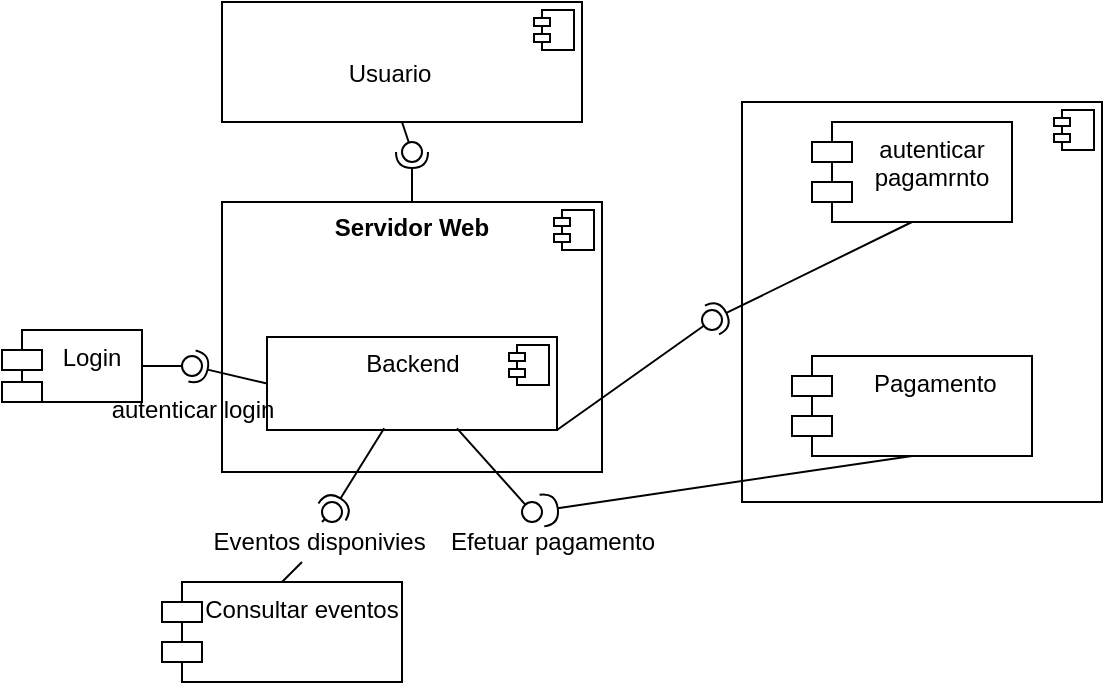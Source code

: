 <mxfile version="15.5.9" type="device"><diagram id="F5OyylFRm5jA9ldA6R-A" name="Page-1"><mxGraphModel dx="744" dy="422" grid="1" gridSize="10" guides="1" tooltips="1" connect="1" arrows="1" fold="1" page="1" pageScale="1" pageWidth="827" pageHeight="1169" math="0" shadow="0"><root><mxCell id="0"/><mxCell id="1" parent="0"/><mxCell id="cVF_l2e5_zBNpF2fig5i-128" value="&lt;p style=&quot;margin: 0px ; margin-top: 6px ; text-align: center&quot;&gt;&lt;br&gt;&lt;/p&gt;" style="align=left;overflow=fill;html=1;dropTarget=0;" vertex="1" parent="1"><mxGeometry x="370" y="60" width="180" height="200" as="geometry"/></mxCell><mxCell id="cVF_l2e5_zBNpF2fig5i-129" value="" style="shape=component;jettyWidth=8;jettyHeight=4;align=left;" vertex="1" parent="cVF_l2e5_zBNpF2fig5i-128"><mxGeometry x="1" width="20" height="20" relative="1" as="geometry"><mxPoint x="-24" y="4" as="offset"/></mxGeometry></mxCell><mxCell id="cVF_l2e5_zBNpF2fig5i-14" value="&lt;p style=&quot;margin: 0px ; margin-top: 6px ; text-align: center&quot;&gt;&lt;b&gt;Servidor Web&lt;/b&gt;&lt;/p&gt;" style="align=left;overflow=fill;html=1;dropTarget=0;" vertex="1" parent="1"><mxGeometry x="110" y="110" width="190" height="135" as="geometry"/></mxCell><mxCell id="cVF_l2e5_zBNpF2fig5i-15" value="" style="shape=component;jettyWidth=8;jettyHeight=4;align=left;" vertex="1" parent="cVF_l2e5_zBNpF2fig5i-14"><mxGeometry x="1" width="20" height="20" relative="1" as="geometry"><mxPoint x="-24" y="4" as="offset"/></mxGeometry></mxCell><mxCell id="cVF_l2e5_zBNpF2fig5i-16" value="" style="text;strokeColor=none;fillColor=none;align=left;verticalAlign=middle;spacingTop=-1;spacingLeft=4;spacingRight=4;rotatable=0;labelPosition=right;points=[];portConstraint=eastwest;" vertex="1" parent="1"><mxGeometry x="400" y="210" width="20" height="14" as="geometry"/></mxCell><mxCell id="cVF_l2e5_zBNpF2fig5i-80" value="Consultar eventos" style="shape=module;align=left;spacingLeft=20;align=center;verticalAlign=top;" vertex="1" parent="1"><mxGeometry x="80" y="300" width="120" height="50" as="geometry"/></mxCell><mxCell id="cVF_l2e5_zBNpF2fig5i-81" value="&lt;p style=&quot;margin: 0px ; margin-top: 6px ; text-align: center&quot;&gt;Backend&lt;/p&gt;" style="align=left;overflow=fill;html=1;dropTarget=0;" vertex="1" parent="1"><mxGeometry x="132.5" y="177.5" width="145" height="46.5" as="geometry"/></mxCell><mxCell id="cVF_l2e5_zBNpF2fig5i-82" value="" style="shape=component;jettyWidth=8;jettyHeight=4;align=left;" vertex="1" parent="cVF_l2e5_zBNpF2fig5i-81"><mxGeometry x="1" width="20" height="20" relative="1" as="geometry"><mxPoint x="-24" y="4" as="offset"/></mxGeometry></mxCell><mxCell id="cVF_l2e5_zBNpF2fig5i-83" value=" Pagamento" style="shape=module;align=left;spacingLeft=20;align=center;verticalAlign=top;" vertex="1" parent="1"><mxGeometry x="395" y="187" width="120" height="50" as="geometry"/></mxCell><mxCell id="cVF_l2e5_zBNpF2fig5i-84" value="" style="rounded=0;orthogonalLoop=1;jettySize=auto;html=1;endArrow=none;endFill=0;sketch=0;targetPerimeterSpacing=0;exitX=0.5;exitY=0;exitDx=0;exitDy=0;startArrow=none;" edge="1" target="cVF_l2e5_zBNpF2fig5i-86" parent="1" source="cVF_l2e5_zBNpF2fig5i-101"><mxGeometry relative="1" as="geometry"><mxPoint x="270" y="225" as="sourcePoint"/></mxGeometry></mxCell><mxCell id="cVF_l2e5_zBNpF2fig5i-85" value="" style="rounded=0;orthogonalLoop=1;jettySize=auto;html=1;endArrow=halfCircle;endFill=0;entryX=0.5;entryY=0.5;endSize=6;strokeWidth=1;sketch=0;exitX=0.404;exitY=0.982;exitDx=0;exitDy=0;exitPerimeter=0;" edge="1" target="cVF_l2e5_zBNpF2fig5i-86" parent="1" source="cVF_l2e5_zBNpF2fig5i-81"><mxGeometry relative="1" as="geometry"><mxPoint x="190" y="240" as="sourcePoint"/></mxGeometry></mxCell><mxCell id="cVF_l2e5_zBNpF2fig5i-86" value="" style="ellipse;whiteSpace=wrap;html=1;align=center;aspect=fixed;resizable=0;points=[];outlineConnect=0;sketch=0;" vertex="1" parent="1"><mxGeometry x="160" y="260" width="10" height="10" as="geometry"/></mxCell><mxCell id="cVF_l2e5_zBNpF2fig5i-87" value="" style="rounded=0;orthogonalLoop=1;jettySize=auto;html=1;endArrow=none;endFill=0;sketch=0;sourcePerimeterSpacing=0;targetPerimeterSpacing=0;exitX=0.655;exitY=0.982;exitDx=0;exitDy=0;exitPerimeter=0;" edge="1" target="cVF_l2e5_zBNpF2fig5i-89" parent="1" source="cVF_l2e5_zBNpF2fig5i-81"><mxGeometry relative="1" as="geometry"><mxPoint x="230" y="240" as="sourcePoint"/></mxGeometry></mxCell><mxCell id="cVF_l2e5_zBNpF2fig5i-88" value="" style="rounded=0;orthogonalLoop=1;jettySize=auto;html=1;endArrow=halfCircle;endFill=0;endSize=6;strokeWidth=1;sketch=0;exitX=0.5;exitY=1;exitDx=0;exitDy=0;" edge="1" target="cVF_l2e5_zBNpF2fig5i-89" parent="1" source="cVF_l2e5_zBNpF2fig5i-83"><mxGeometry relative="1" as="geometry"><mxPoint x="290" y="290" as="sourcePoint"/></mxGeometry></mxCell><mxCell id="cVF_l2e5_zBNpF2fig5i-89" value="" style="ellipse;whiteSpace=wrap;html=1;align=center;aspect=fixed;resizable=0;points=[];outlineConnect=0;sketch=0;" vertex="1" parent="1"><mxGeometry x="260" y="260" width="10" height="10" as="geometry"/></mxCell><mxCell id="cVF_l2e5_zBNpF2fig5i-93" value="Login" style="shape=module;align=left;spacingLeft=20;align=center;verticalAlign=top;" vertex="1" parent="1"><mxGeometry y="174" width="70" height="36" as="geometry"/></mxCell><mxCell id="cVF_l2e5_zBNpF2fig5i-94" value="" style="rounded=0;orthogonalLoop=1;jettySize=auto;html=1;endArrow=none;endFill=0;sketch=0;sourcePerimeterSpacing=0;targetPerimeterSpacing=0;exitX=1;exitY=0.5;exitDx=0;exitDy=0;" edge="1" target="cVF_l2e5_zBNpF2fig5i-96" parent="1" source="cVF_l2e5_zBNpF2fig5i-93"><mxGeometry relative="1" as="geometry"><mxPoint x="270" y="225" as="sourcePoint"/></mxGeometry></mxCell><mxCell id="cVF_l2e5_zBNpF2fig5i-95" value="" style="rounded=0;orthogonalLoop=1;jettySize=auto;html=1;endArrow=halfCircle;endFill=0;entryX=0.5;entryY=0.5;endSize=6;strokeWidth=1;sketch=0;exitX=0;exitY=0.5;exitDx=0;exitDy=0;" edge="1" target="cVF_l2e5_zBNpF2fig5i-96" parent="1" source="cVF_l2e5_zBNpF2fig5i-81"><mxGeometry relative="1" as="geometry"><mxPoint x="310" y="225" as="sourcePoint"/></mxGeometry></mxCell><mxCell id="cVF_l2e5_zBNpF2fig5i-96" value="" style="ellipse;whiteSpace=wrap;html=1;align=center;aspect=fixed;resizable=0;points=[];outlineConnect=0;sketch=0;" vertex="1" parent="1"><mxGeometry x="90" y="187" width="10" height="10" as="geometry"/></mxCell><mxCell id="cVF_l2e5_zBNpF2fig5i-100" value="autenticar login" style="text;html=1;align=center;verticalAlign=middle;resizable=0;points=[];autosize=1;strokeColor=none;fillColor=none;" vertex="1" parent="1"><mxGeometry x="45" y="204" width="100" height="20" as="geometry"/></mxCell><mxCell id="cVF_l2e5_zBNpF2fig5i-101" value="Eventos disponivies&amp;nbsp;" style="text;html=1;align=center;verticalAlign=middle;resizable=0;points=[];autosize=1;strokeColor=none;fillColor=none;" vertex="1" parent="1"><mxGeometry x="100" y="270" width="120" height="20" as="geometry"/></mxCell><mxCell id="cVF_l2e5_zBNpF2fig5i-102" value="" style="rounded=0;orthogonalLoop=1;jettySize=auto;html=1;endArrow=none;endFill=0;sketch=0;sourcePerimeterSpacing=0;exitX=0.5;exitY=0;exitDx=0;exitDy=0;" edge="1" parent="1" source="cVF_l2e5_zBNpF2fig5i-80" target="cVF_l2e5_zBNpF2fig5i-101"><mxGeometry relative="1" as="geometry"><mxPoint x="140" y="300" as="sourcePoint"/><mxPoint x="162.094" y="269.069" as="targetPoint"/></mxGeometry></mxCell><mxCell id="cVF_l2e5_zBNpF2fig5i-104" value="autenticar &#10;pagamrnto" style="shape=module;align=left;spacingLeft=20;align=center;verticalAlign=top;" vertex="1" parent="1"><mxGeometry x="405" y="70" width="100" height="50" as="geometry"/></mxCell><mxCell id="cVF_l2e5_zBNpF2fig5i-105" value="" style="rounded=0;orthogonalLoop=1;jettySize=auto;html=1;endArrow=none;endFill=0;sketch=0;sourcePerimeterSpacing=0;targetPerimeterSpacing=0;exitX=1;exitY=1;exitDx=0;exitDy=0;" edge="1" target="cVF_l2e5_zBNpF2fig5i-107" parent="1" source="cVF_l2e5_zBNpF2fig5i-81"><mxGeometry relative="1" as="geometry"><mxPoint x="270" y="225" as="sourcePoint"/></mxGeometry></mxCell><mxCell id="cVF_l2e5_zBNpF2fig5i-106" value="" style="rounded=0;orthogonalLoop=1;jettySize=auto;html=1;endArrow=halfCircle;endFill=0;entryX=0.5;entryY=0.5;endSize=6;strokeWidth=1;sketch=0;exitX=0.5;exitY=1;exitDx=0;exitDy=0;" edge="1" target="cVF_l2e5_zBNpF2fig5i-107" parent="1" source="cVF_l2e5_zBNpF2fig5i-104"><mxGeometry relative="1" as="geometry"><mxPoint x="310" y="225" as="sourcePoint"/></mxGeometry></mxCell><mxCell id="cVF_l2e5_zBNpF2fig5i-107" value="" style="ellipse;whiteSpace=wrap;html=1;align=center;aspect=fixed;resizable=0;points=[];outlineConnect=0;sketch=0;" vertex="1" parent="1"><mxGeometry x="350" y="164" width="10" height="10" as="geometry"/></mxCell><mxCell id="cVF_l2e5_zBNpF2fig5i-117" value="&lt;span style=&quot;color: rgba(0 , 0 , 0 , 0) ; font-family: monospace ; font-size: 0px&quot;&gt;e&lt;/span&gt;" style="text;html=1;align=center;verticalAlign=middle;resizable=0;points=[];autosize=1;strokeColor=none;fillColor=none;" vertex="1" parent="1"><mxGeometry x="240" y="270" width="20" height="20" as="geometry"/></mxCell><mxCell id="cVF_l2e5_zBNpF2fig5i-118" value="&lt;span style=&quot;color: rgba(0 , 0 , 0 , 0) ; font-family: monospace ; font-size: 0px&quot;&gt;%3CmxGraphModel%3E%3Croot%3E%3CmxCell%20id%3D%220%22%2F%3E%3CmxCell%20id%3D%221%22%20parent%3D%220%22%2F%3E%3CmxCell%20id%3D%222%22%20value%3D%22%22%20style%3D%22shape%3Dcomponent%3BjettyWidth%3D8%3BjettyHeight%3D4%3Balign%3Dleft%3B%22%20vertex%3D%221%22%20parent%3D%221%22%3E%3CmxGeometry%20x%3D%22253.5%22%20y%3D%22181.5%22%20width%3D%2220%22%20height%3D%2220%22%20as%3D%22geometry%22%2F%3E%3C%2FmxCell%3E%3C%2Froot%3E%3C%2FmxGraphModel%3EE&lt;/span&gt;" style="text;html=1;align=center;verticalAlign=middle;resizable=0;points=[];autosize=1;strokeColor=none;fillColor=none;" vertex="1" parent="1"><mxGeometry x="330" y="250" width="20" height="20" as="geometry"/></mxCell><mxCell id="cVF_l2e5_zBNpF2fig5i-119" value="Efetuar pagamento" style="text;html=1;align=center;verticalAlign=middle;resizable=0;points=[];autosize=1;strokeColor=none;fillColor=none;" vertex="1" parent="1"><mxGeometry x="220" y="270" width="110" height="20" as="geometry"/></mxCell><mxCell id="cVF_l2e5_zBNpF2fig5i-121" value="&lt;br&gt;&lt;b&gt;&lt;br&gt;&amp;nbsp; &amp;nbsp; &amp;nbsp; &amp;nbsp; &amp;nbsp; &amp;nbsp; &amp;nbsp; &amp;nbsp; &amp;nbsp; &amp;nbsp;&lt;/b&gt;Usuario" style="align=left;overflow=fill;html=1;dropTarget=0;" vertex="1" parent="1"><mxGeometry x="110" y="10" width="180" height="60" as="geometry"/></mxCell><mxCell id="cVF_l2e5_zBNpF2fig5i-122" value="" style="shape=component;jettyWidth=8;jettyHeight=4;align=left;" vertex="1" parent="cVF_l2e5_zBNpF2fig5i-121"><mxGeometry x="1" width="20" height="20" relative="1" as="geometry"><mxPoint x="-24" y="4" as="offset"/></mxGeometry></mxCell><mxCell id="cVF_l2e5_zBNpF2fig5i-123" value="" style="rounded=0;orthogonalLoop=1;jettySize=auto;html=1;endArrow=none;endFill=0;sketch=0;sourcePerimeterSpacing=0;targetPerimeterSpacing=0;exitX=0.5;exitY=1;exitDx=0;exitDy=0;" edge="1" target="cVF_l2e5_zBNpF2fig5i-125" parent="1" source="cVF_l2e5_zBNpF2fig5i-121"><mxGeometry relative="1" as="geometry"><mxPoint x="270" y="135" as="sourcePoint"/></mxGeometry></mxCell><mxCell id="cVF_l2e5_zBNpF2fig5i-124" value="" style="rounded=0;orthogonalLoop=1;jettySize=auto;html=1;endArrow=halfCircle;endFill=0;entryX=0.5;entryY=0.5;endSize=6;strokeWidth=1;sketch=0;exitX=0.5;exitY=0;exitDx=0;exitDy=0;" edge="1" target="cVF_l2e5_zBNpF2fig5i-125" parent="1" source="cVF_l2e5_zBNpF2fig5i-14"><mxGeometry relative="1" as="geometry"><mxPoint x="310" y="135" as="sourcePoint"/></mxGeometry></mxCell><mxCell id="cVF_l2e5_zBNpF2fig5i-125" value="" style="ellipse;whiteSpace=wrap;html=1;align=center;aspect=fixed;resizable=0;points=[];outlineConnect=0;sketch=0;" vertex="1" parent="1"><mxGeometry x="200" y="80" width="10" height="10" as="geometry"/></mxCell></root></mxGraphModel></diagram></mxfile>